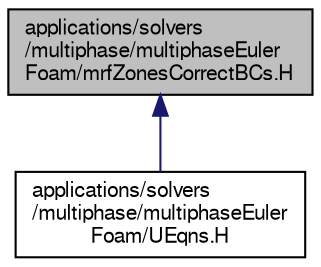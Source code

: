 digraph "applications/solvers/multiphase/multiphaseEulerFoam/mrfZonesCorrectBCs.H"
{
  bgcolor="transparent";
  edge [fontname="FreeSans",fontsize="10",labelfontname="FreeSans",labelfontsize="10"];
  node [fontname="FreeSans",fontsize="10",shape=record];
  Node1 [label="applications/solvers\l/multiphase/multiphaseEuler\lFoam/mrfZonesCorrectBCs.H",height=0.2,width=0.4,color="black", fillcolor="grey75", style="filled", fontcolor="black"];
  Node1 -> Node2 [dir="back",color="midnightblue",fontsize="10",style="solid",fontname="FreeSans"];
  Node2 [label="applications/solvers\l/multiphase/multiphaseEuler\lFoam/UEqns.H",height=0.2,width=0.4,color="black",URL="$a38756.html"];
}
